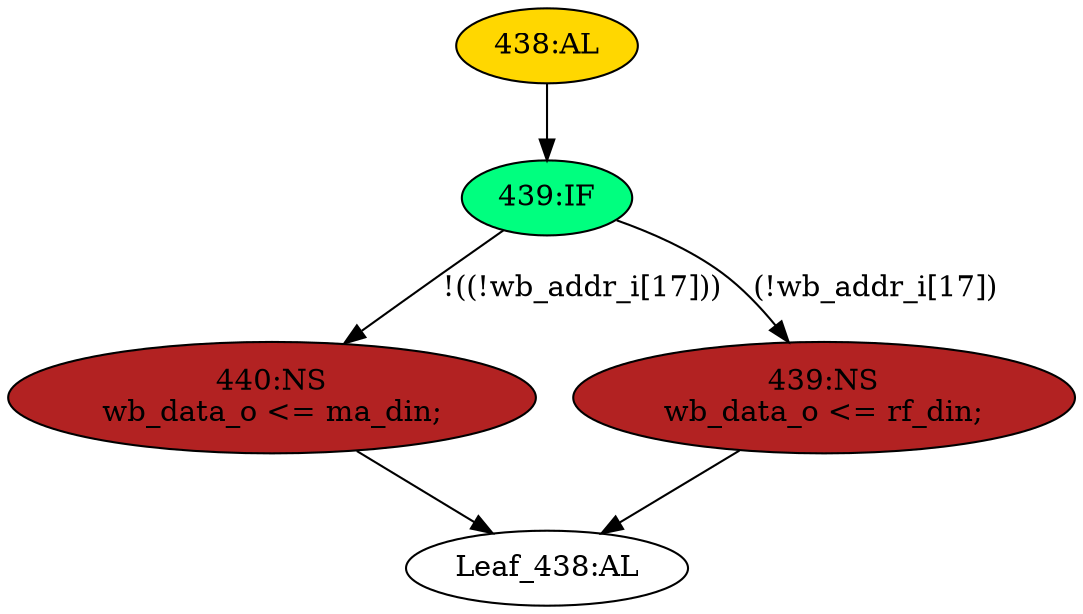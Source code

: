 strict digraph "" {
	node [label="\N"];
	"438:AL"	 [ast="<pyverilog.vparser.ast.Always object at 0x7f7bca94aa90>",
		clk_sens=True,
		fillcolor=gold,
		label="438:AL",
		sens="['wb_clk']",
		statements="[]",
		style=filled,
		typ=Always,
		use_var="['ma_din', 'rf_din', 'wb_addr_i']"];
	"439:IF"	 [ast="<pyverilog.vparser.ast.IfStatement object at 0x7f7bca9515d0>",
		fillcolor=springgreen,
		label="439:IF",
		statements="[]",
		style=filled,
		typ=IfStatement];
	"438:AL" -> "439:IF"	 [cond="[]",
		lineno=None];
	"440:NS"	 [ast="<pyverilog.vparser.ast.NonblockingSubstitution object at 0x7f7bca951650>",
		fillcolor=firebrick,
		label="440:NS
wb_data_o <= ma_din;",
		statements="[<pyverilog.vparser.ast.NonblockingSubstitution object at 0x7f7bca951650>]",
		style=filled,
		typ=NonblockingSubstitution];
	"439:IF" -> "440:NS"	 [cond="['wb_addr_i']",
		label="!((!wb_addr_i[17]))",
		lineno=439];
	"439:NS"	 [ast="<pyverilog.vparser.ast.NonblockingSubstitution object at 0x7f7bca951810>",
		fillcolor=firebrick,
		label="439:NS
wb_data_o <= rf_din;",
		statements="[<pyverilog.vparser.ast.NonblockingSubstitution object at 0x7f7bca951810>]",
		style=filled,
		typ=NonblockingSubstitution];
	"439:IF" -> "439:NS"	 [cond="['wb_addr_i']",
		label="(!wb_addr_i[17])",
		lineno=439];
	"Leaf_438:AL"	 [def_var="['wb_data_o']",
		label="Leaf_438:AL"];
	"440:NS" -> "Leaf_438:AL"	 [cond="[]",
		lineno=None];
	"439:NS" -> "Leaf_438:AL"	 [cond="[]",
		lineno=None];
}
